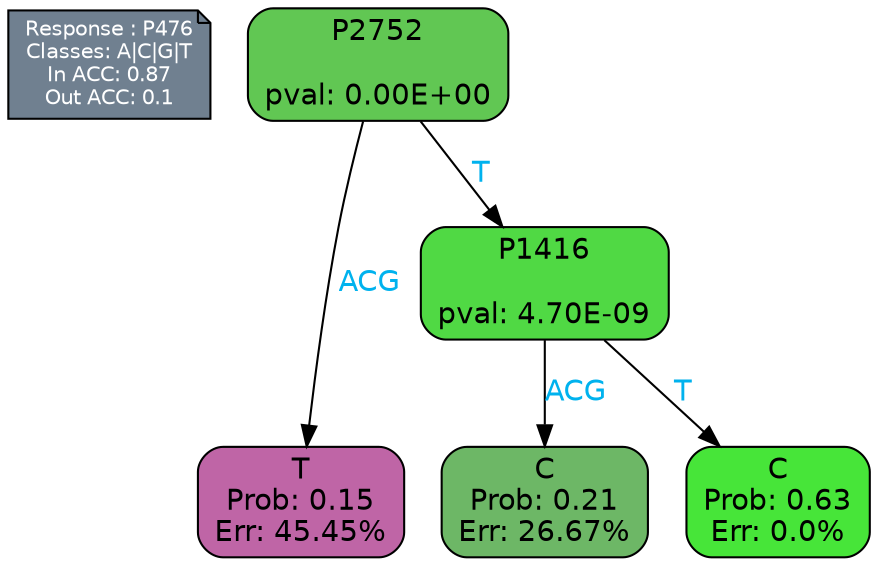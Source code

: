 digraph Tree {
node [shape=box, style="filled, rounded", color="black", fontname=helvetica] ;
graph [ranksep=equally, splines=polylines, bgcolor=transparent, dpi=600] ;
edge [fontname=helvetica] ;
LEGEND [label="Response : P476
Classes: A|C|G|T
In ACC: 0.87
Out ACC: 0.1
",shape=note,align=left,style=filled,fillcolor="slategray",fontcolor="white",fontsize=10];1 [label="P2752

pval: 0.00E+00", fillcolor="#61c753"] ;
2 [label="T
Prob: 0.15
Err: 45.45%", fillcolor="#bf65a6"] ;
3 [label="P1416

pval: 4.70E-09", fillcolor="#50d944"] ;
4 [label="C
Prob: 0.21
Err: 26.67%", fillcolor="#6db766"] ;
5 [label="C
Prob: 0.63
Err: 0.0%", fillcolor="#47e539"] ;
1 -> 2 [label="ACG",fontcolor=deepskyblue2] ;
1 -> 3 [label="T",fontcolor=deepskyblue2] ;
3 -> 4 [label="ACG",fontcolor=deepskyblue2] ;
3 -> 5 [label="T",fontcolor=deepskyblue2] ;
{rank = same; 2;4;5;}{rank = same; LEGEND;1;}}